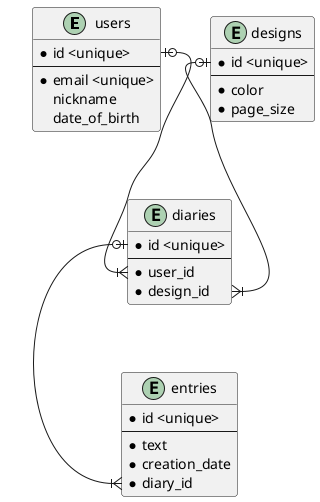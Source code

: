 @startuml Diary
entity users {
    * id <unique>
    --
    * email <unique>
    nickname
    date_of_birth
}

entity diaries {
    * id <unique>
    --
    * user_id
    * design_id
}

entity entries {
    * id <unique>
    --
    * text
    * creation_date
    * diary_id
}

entity designs {
    * id <unique>
    --
    * color
    * page_size
}

users::id |o--|{ diaries::user_id
diaries::id |o--|{ entries::diary_id
designs::id |o--|{ diaries::design_id

@enduml